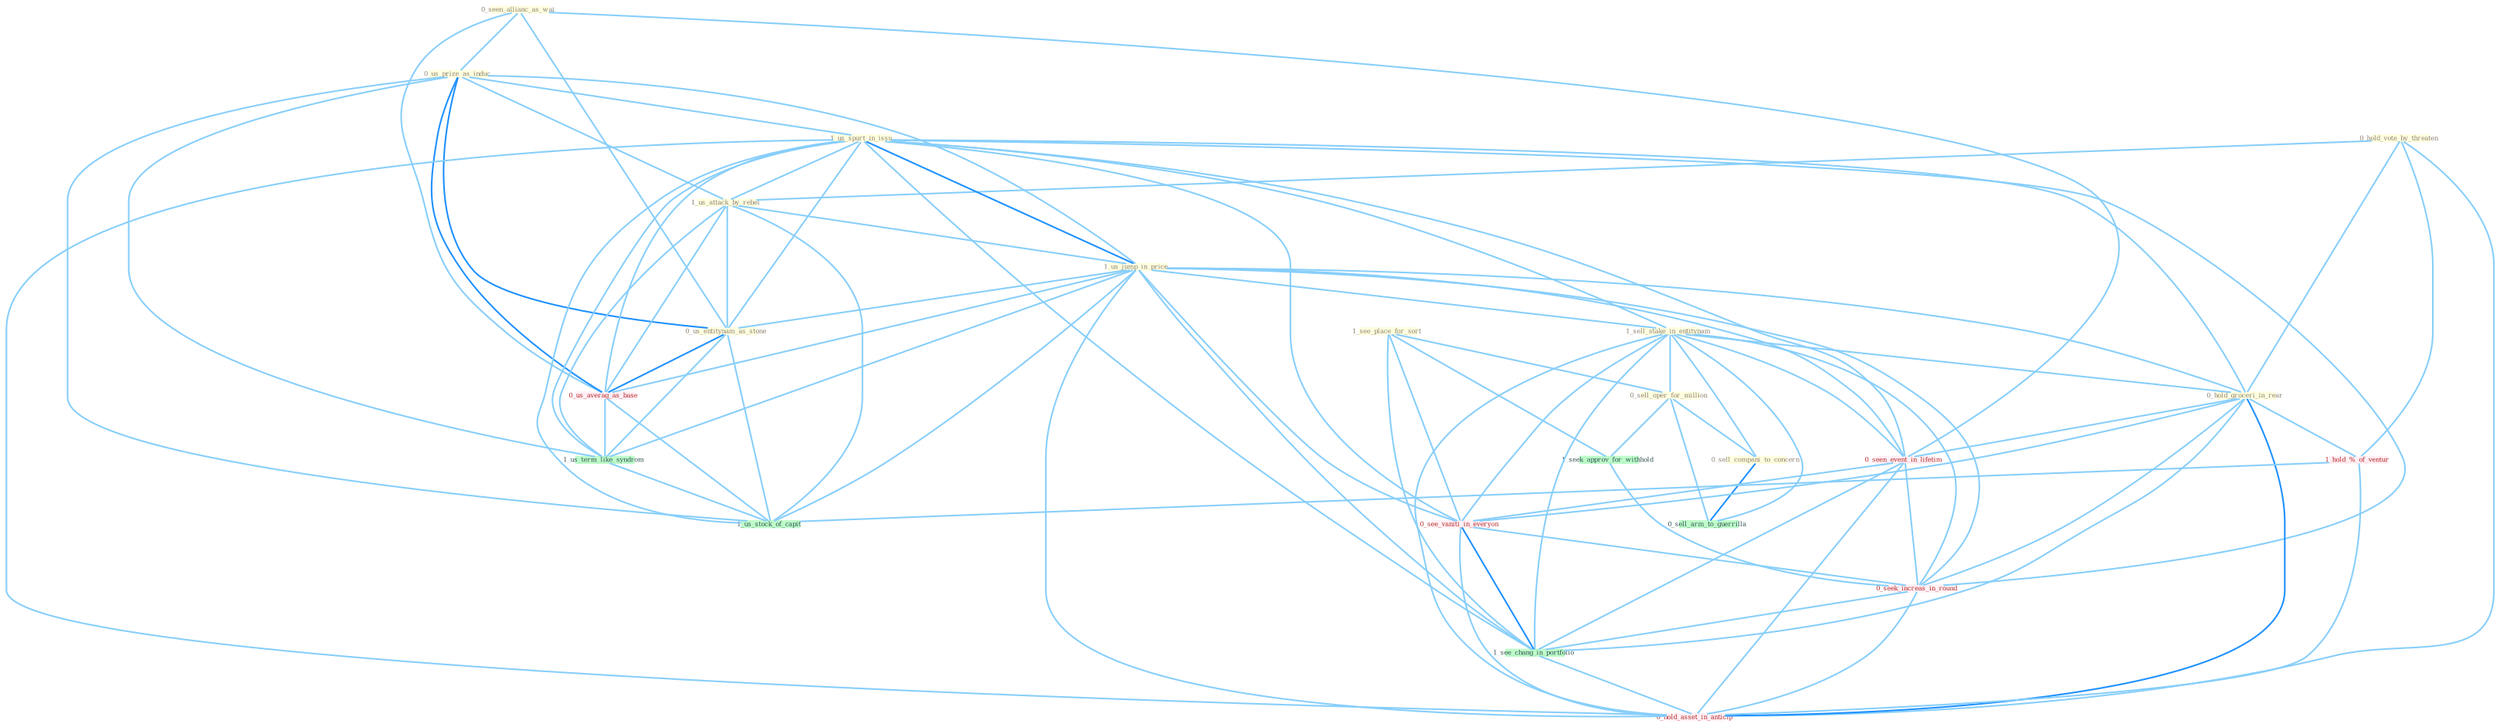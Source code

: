 Graph G{ 
    node
    [shape=polygon,style=filled,width=.5,height=.06,color="#BDFCC9",fixedsize=true,fontsize=4,
    fontcolor="#2f4f4f"];
    {node
    [color="#ffffe0", fontcolor="#8b7d6b"] "0_seen_allianc_as_wai " "0_hold_vote_by_threaten " "1_see_place_for_sort " "0_us_prize_as_induc " "1_us_spurt_in_issu " "1_us_attack_by_rebel " "1_us_jump_in_price " "1_sell_stake_in_entitynam " "0_sell_oper_for_million " "0_us_entitynam_as_stone " "0_sell_compani_to_concern " "0_hold_groceri_in_rear "}
{node [color="#fff0f5", fontcolor="#b22222"] "0_seen_event_in_lifetim " "0_us_averag_as_base " "1_hold_%_of_ventur " "0_see_vaniti_in_everyon " "0_seek_increas_in_round " "0_hold_asset_in_anticip "}
edge [color="#B0E2FF"];

	"0_seen_allianc_as_wai " -- "0_us_prize_as_induc " [w="1", color="#87cefa" ];
	"0_seen_allianc_as_wai " -- "0_us_entitynam_as_stone " [w="1", color="#87cefa" ];
	"0_seen_allianc_as_wai " -- "0_seen_event_in_lifetim " [w="1", color="#87cefa" ];
	"0_seen_allianc_as_wai " -- "0_us_averag_as_base " [w="1", color="#87cefa" ];
	"0_hold_vote_by_threaten " -- "1_us_attack_by_rebel " [w="1", color="#87cefa" ];
	"0_hold_vote_by_threaten " -- "0_hold_groceri_in_rear " [w="1", color="#87cefa" ];
	"0_hold_vote_by_threaten " -- "1_hold_%_of_ventur " [w="1", color="#87cefa" ];
	"0_hold_vote_by_threaten " -- "0_hold_asset_in_anticip " [w="1", color="#87cefa" ];
	"1_see_place_for_sort " -- "0_sell_oper_for_million " [w="1", color="#87cefa" ];
	"1_see_place_for_sort " -- "1_seek_approv_for_withhold " [w="1", color="#87cefa" ];
	"1_see_place_for_sort " -- "0_see_vaniti_in_everyon " [w="1", color="#87cefa" ];
	"1_see_place_for_sort " -- "1_see_chang_in_portfolio " [w="1", color="#87cefa" ];
	"0_us_prize_as_induc " -- "1_us_spurt_in_issu " [w="1", color="#87cefa" ];
	"0_us_prize_as_induc " -- "1_us_attack_by_rebel " [w="1", color="#87cefa" ];
	"0_us_prize_as_induc " -- "1_us_jump_in_price " [w="1", color="#87cefa" ];
	"0_us_prize_as_induc " -- "0_us_entitynam_as_stone " [w="2", color="#1e90ff" , len=0.8];
	"0_us_prize_as_induc " -- "0_us_averag_as_base " [w="2", color="#1e90ff" , len=0.8];
	"0_us_prize_as_induc " -- "1_us_term_like_syndrom " [w="1", color="#87cefa" ];
	"0_us_prize_as_induc " -- "1_us_stock_of_capit " [w="1", color="#87cefa" ];
	"1_us_spurt_in_issu " -- "1_us_attack_by_rebel " [w="1", color="#87cefa" ];
	"1_us_spurt_in_issu " -- "1_us_jump_in_price " [w="2", color="#1e90ff" , len=0.8];
	"1_us_spurt_in_issu " -- "1_sell_stake_in_entitynam " [w="1", color="#87cefa" ];
	"1_us_spurt_in_issu " -- "0_us_entitynam_as_stone " [w="1", color="#87cefa" ];
	"1_us_spurt_in_issu " -- "0_hold_groceri_in_rear " [w="1", color="#87cefa" ];
	"1_us_spurt_in_issu " -- "0_seen_event_in_lifetim " [w="1", color="#87cefa" ];
	"1_us_spurt_in_issu " -- "0_us_averag_as_base " [w="1", color="#87cefa" ];
	"1_us_spurt_in_issu " -- "1_us_term_like_syndrom " [w="1", color="#87cefa" ];
	"1_us_spurt_in_issu " -- "0_see_vaniti_in_everyon " [w="1", color="#87cefa" ];
	"1_us_spurt_in_issu " -- "0_seek_increas_in_round " [w="1", color="#87cefa" ];
	"1_us_spurt_in_issu " -- "1_us_stock_of_capit " [w="1", color="#87cefa" ];
	"1_us_spurt_in_issu " -- "1_see_chang_in_portfolio " [w="1", color="#87cefa" ];
	"1_us_spurt_in_issu " -- "0_hold_asset_in_anticip " [w="1", color="#87cefa" ];
	"1_us_attack_by_rebel " -- "1_us_jump_in_price " [w="1", color="#87cefa" ];
	"1_us_attack_by_rebel " -- "0_us_entitynam_as_stone " [w="1", color="#87cefa" ];
	"1_us_attack_by_rebel " -- "0_us_averag_as_base " [w="1", color="#87cefa" ];
	"1_us_attack_by_rebel " -- "1_us_term_like_syndrom " [w="1", color="#87cefa" ];
	"1_us_attack_by_rebel " -- "1_us_stock_of_capit " [w="1", color="#87cefa" ];
	"1_us_jump_in_price " -- "1_sell_stake_in_entitynam " [w="1", color="#87cefa" ];
	"1_us_jump_in_price " -- "0_us_entitynam_as_stone " [w="1", color="#87cefa" ];
	"1_us_jump_in_price " -- "0_hold_groceri_in_rear " [w="1", color="#87cefa" ];
	"1_us_jump_in_price " -- "0_seen_event_in_lifetim " [w="1", color="#87cefa" ];
	"1_us_jump_in_price " -- "0_us_averag_as_base " [w="1", color="#87cefa" ];
	"1_us_jump_in_price " -- "1_us_term_like_syndrom " [w="1", color="#87cefa" ];
	"1_us_jump_in_price " -- "0_see_vaniti_in_everyon " [w="1", color="#87cefa" ];
	"1_us_jump_in_price " -- "0_seek_increas_in_round " [w="1", color="#87cefa" ];
	"1_us_jump_in_price " -- "1_us_stock_of_capit " [w="1", color="#87cefa" ];
	"1_us_jump_in_price " -- "1_see_chang_in_portfolio " [w="1", color="#87cefa" ];
	"1_us_jump_in_price " -- "0_hold_asset_in_anticip " [w="1", color="#87cefa" ];
	"1_sell_stake_in_entitynam " -- "0_sell_oper_for_million " [w="1", color="#87cefa" ];
	"1_sell_stake_in_entitynam " -- "0_sell_compani_to_concern " [w="1", color="#87cefa" ];
	"1_sell_stake_in_entitynam " -- "0_hold_groceri_in_rear " [w="1", color="#87cefa" ];
	"1_sell_stake_in_entitynam " -- "0_seen_event_in_lifetim " [w="1", color="#87cefa" ];
	"1_sell_stake_in_entitynam " -- "0_see_vaniti_in_everyon " [w="1", color="#87cefa" ];
	"1_sell_stake_in_entitynam " -- "0_sell_arm_to_guerrilla " [w="1", color="#87cefa" ];
	"1_sell_stake_in_entitynam " -- "0_seek_increas_in_round " [w="1", color="#87cefa" ];
	"1_sell_stake_in_entitynam " -- "1_see_chang_in_portfolio " [w="1", color="#87cefa" ];
	"1_sell_stake_in_entitynam " -- "0_hold_asset_in_anticip " [w="1", color="#87cefa" ];
	"0_sell_oper_for_million " -- "0_sell_compani_to_concern " [w="1", color="#87cefa" ];
	"0_sell_oper_for_million " -- "1_seek_approv_for_withhold " [w="1", color="#87cefa" ];
	"0_sell_oper_for_million " -- "0_sell_arm_to_guerrilla " [w="1", color="#87cefa" ];
	"0_us_entitynam_as_stone " -- "0_us_averag_as_base " [w="2", color="#1e90ff" , len=0.8];
	"0_us_entitynam_as_stone " -- "1_us_term_like_syndrom " [w="1", color="#87cefa" ];
	"0_us_entitynam_as_stone " -- "1_us_stock_of_capit " [w="1", color="#87cefa" ];
	"0_sell_compani_to_concern " -- "0_sell_arm_to_guerrilla " [w="2", color="#1e90ff" , len=0.8];
	"0_hold_groceri_in_rear " -- "0_seen_event_in_lifetim " [w="1", color="#87cefa" ];
	"0_hold_groceri_in_rear " -- "1_hold_%_of_ventur " [w="1", color="#87cefa" ];
	"0_hold_groceri_in_rear " -- "0_see_vaniti_in_everyon " [w="1", color="#87cefa" ];
	"0_hold_groceri_in_rear " -- "0_seek_increas_in_round " [w="1", color="#87cefa" ];
	"0_hold_groceri_in_rear " -- "1_see_chang_in_portfolio " [w="1", color="#87cefa" ];
	"0_hold_groceri_in_rear " -- "0_hold_asset_in_anticip " [w="2", color="#1e90ff" , len=0.8];
	"0_seen_event_in_lifetim " -- "0_see_vaniti_in_everyon " [w="1", color="#87cefa" ];
	"0_seen_event_in_lifetim " -- "0_seek_increas_in_round " [w="1", color="#87cefa" ];
	"0_seen_event_in_lifetim " -- "1_see_chang_in_portfolio " [w="1", color="#87cefa" ];
	"0_seen_event_in_lifetim " -- "0_hold_asset_in_anticip " [w="1", color="#87cefa" ];
	"0_us_averag_as_base " -- "1_us_term_like_syndrom " [w="1", color="#87cefa" ];
	"0_us_averag_as_base " -- "1_us_stock_of_capit " [w="1", color="#87cefa" ];
	"1_us_term_like_syndrom " -- "1_us_stock_of_capit " [w="1", color="#87cefa" ];
	"1_seek_approv_for_withhold " -- "0_seek_increas_in_round " [w="1", color="#87cefa" ];
	"1_hold_%_of_ventur " -- "1_us_stock_of_capit " [w="1", color="#87cefa" ];
	"1_hold_%_of_ventur " -- "0_hold_asset_in_anticip " [w="1", color="#87cefa" ];
	"0_see_vaniti_in_everyon " -- "0_seek_increas_in_round " [w="1", color="#87cefa" ];
	"0_see_vaniti_in_everyon " -- "1_see_chang_in_portfolio " [w="2", color="#1e90ff" , len=0.8];
	"0_see_vaniti_in_everyon " -- "0_hold_asset_in_anticip " [w="1", color="#87cefa" ];
	"0_seek_increas_in_round " -- "1_see_chang_in_portfolio " [w="1", color="#87cefa" ];
	"0_seek_increas_in_round " -- "0_hold_asset_in_anticip " [w="1", color="#87cefa" ];
	"1_see_chang_in_portfolio " -- "0_hold_asset_in_anticip " [w="1", color="#87cefa" ];
}
